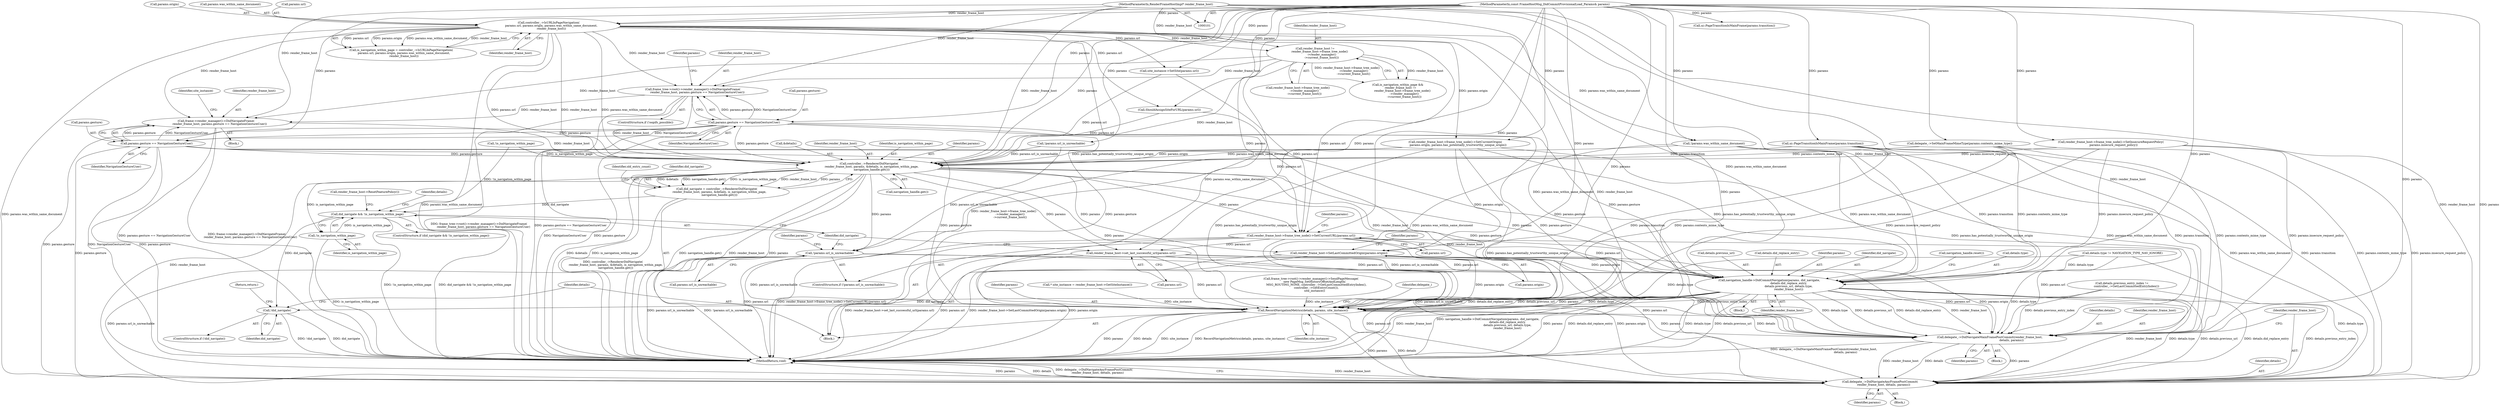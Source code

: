 digraph "1_Chrome_784f56a9c97a838448dd23f9bdc7c05fe8e639b3@pointer" {
"1000196" [label="(Call,frame->render_manager()->DidNavigateFrame(\n        render_frame_host, params.gesture == NavigationGestureUser))"];
"1000131" [label="(Call,render_frame_host !=\n          render_frame_host->frame_tree_node()\n              ->render_manager()\n              ->current_frame_host())"];
"1000117" [label="(Call,controller_->IsURLInPageNavigation(\n      params.url, params.origin, params.was_within_same_document,\n      render_frame_host))"];
"1000103" [label="(MethodParameterIn,const FrameHostMsg_DidCommitProvisionalLoad_Params& params)"];
"1000102" [label="(MethodParameterIn,RenderFrameHostImpl* render_frame_host)"];
"1000164" [label="(Call,frame_tree->root()->render_manager()->DidNavigateFrame(\n          render_frame_host, params.gesture == NavigationGestureUser))"];
"1000166" [label="(Call,params.gesture == NavigationGestureUser)"];
"1000198" [label="(Call,params.gesture == NavigationGestureUser)"];
"1000244" [label="(Call,controller_->RendererDidNavigate(\n      render_frame_host, params, &details, is_navigation_within_page,\n      navigation_handle.get()))"];
"1000242" [label="(Call,did_navigate = controller_->RendererDidNavigate(\n      render_frame_host, params, &details, is_navigation_within_page,\n      navigation_handle.get()))"];
"1000284" [label="(Call,did_navigate && !is_navigation_within_page)"];
"1000322" [label="(Call,!did_navigate)"];
"1000266" [label="(Call,render_frame_host->frame_tree_node()->SetCurrentURL(params.url))"];
"1000279" [label="(Call,render_frame_host->set_last_successful_url(params.url))"];
"1000307" [label="(Call,navigation_handle->DidCommitNavigation(params, did_navigate,\n                                           details.did_replace_entry,\n                                           details.previous_url, details.type,\n                                           render_frame_host))"];
"1000325" [label="(Call,RecordNavigationMetrics(details, params, site_instance))"];
"1000337" [label="(Call,delegate_->DidNavigateMainFramePostCommit(render_frame_host,\n                                                details, params))"];
"1000341" [label="(Call,delegate_->DidNavigateAnyFramePostCommit(\n        render_frame_host, details, params))"];
"1000270" [label="(Call,render_frame_host->SetLastCommittedOrigin(params.origin))"];
"1000275" [label="(Call,!params.url_is_unreachable)"];
"1000286" [label="(Call,!is_navigation_within_page)"];
"1000325" [label="(Call,RecordNavigationMetrics(details, params, site_instance))"];
"1000221" [label="(Call,site_instance->SetSite(params.url))"];
"1000227" [label="(Call,ui::PageTransitionIsMainFrame(params.transition))"];
"1000133" [label="(Call,render_frame_host->frame_tree_node()\n              ->render_manager()\n              ->current_frame_host())"];
"1000165" [label="(Identifier,render_frame_host)"];
"1000340" [label="(Identifier,params)"];
"1000309" [label="(Identifier,did_navigate)"];
"1000272" [label="(Identifier,params)"];
"1000322" [label="(Call,!did_navigate)"];
"1000275" [label="(Call,!params.url_is_unreachable)"];
"1000345" [label="(MethodReturn,void)"];
"1000124" [label="(Call,params.was_within_same_document)"];
"1000247" [label="(Call,&details)"];
"1000103" [label="(MethodParameterIn,const FrameHostMsg_DidCommitProvisionalLoad_Params& params)"];
"1000341" [label="(Call,delegate_->DidNavigateAnyFramePostCommit(\n        render_frame_host, details, params))"];
"1000320" [label="(Call,navigation_handle.reset())"];
"1000339" [label="(Identifier,details)"];
"1000343" [label="(Identifier,details)"];
"1000118" [label="(Call,params.url)"];
"1000173" [label="(Identifier,params)"];
"1000277" [label="(Identifier,params)"];
"1000129" [label="(Call,is_navigation_within_page &&\n      render_frame_host !=\n          render_frame_host->frame_tree_node()\n              ->render_manager()\n              ->current_frame_host())"];
"1000321" [label="(ControlStructure,if (!did_navigate))"];
"1000284" [label="(Call,did_navigate && !is_navigation_within_page)"];
"1000232" [label="(Call,delegate_->SetMainFrameMimeType(params.contents_mime_type))"];
"1000167" [label="(Call,params.gesture)"];
"1000338" [label="(Identifier,render_frame_host)"];
"1000285" [label="(Identifier,did_navigate)"];
"1000245" [label="(Identifier,render_frame_host)"];
"1000204" [label="(Call,* site_instance = render_frame_host->GetSiteInstance())"];
"1000262" [label="(Call,frame_tree->root()->render_manager()->SendPageMessage(\n        new PageMsg_SetHistoryOffsetAndLength(\n            MSG_ROUTING_NONE, controller_->GetLastCommittedEntryIndex(),\n            controller_->GetEntryCount()),\n        site_instance))"];
"1000161" [label="(ControlStructure,if (!oopifs_possible))"];
"1000127" [label="(Identifier,render_frame_host)"];
"1000196" [label="(Call,frame->render_manager()->DidNavigateFrame(\n        render_frame_host, params.gesture == NavigationGestureUser))"];
"1000212" [label="(Call,ShouldAssignSiteForURL(params.url))"];
"1000191" [label="(Block,)"];
"1000307" [label="(Call,navigation_handle->DidCommitNavigation(params, did_navigate,\n                                           details.did_replace_entry,\n                                           details.previous_url, details.type,\n                                           render_frame_host))"];
"1000281" [label="(Identifier,params)"];
"1000164" [label="(Call,frame_tree->root()->render_manager()->DidNavigateFrame(\n          render_frame_host, params.gesture == NavigationGestureUser))"];
"1000170" [label="(Identifier,NavigationGestureUser)"];
"1000205" [label="(Identifier,site_instance)"];
"1000256" [label="(Call,details.previous_entry_index !=\n          controller_->GetLastCommittedEntryIndex())"];
"1000242" [label="(Call,did_navigate = controller_->RendererDidNavigate(\n      render_frame_host, params, &details, is_navigation_within_page,\n      navigation_handle.get()))"];
"1000202" [label="(Identifier,NavigationGestureUser)"];
"1000171" [label="(Call,render_frame_host->frame_tree_node()->SetCurrentOrigin(\n      params.origin, params.has_potentially_trustworthy_unique_origin))"];
"1000249" [label="(Identifier,is_navigation_within_page)"];
"1000330" [label="(Identifier,delegate_)"];
"1000154" [label="(Call,!params.was_within_same_document)"];
"1000288" [label="(Call,render_frame_host->ResetFeaturePolicy())"];
"1000102" [label="(MethodParameterIn,RenderFrameHostImpl* render_frame_host)"];
"1000270" [label="(Call,render_frame_host->SetLastCommittedOrigin(params.origin))"];
"1000344" [label="(Identifier,params)"];
"1000117" [label="(Call,controller_->IsURLInPageNavigation(\n      params.url, params.origin, params.was_within_same_document,\n      render_frame_host))"];
"1000283" [label="(ControlStructure,if (did_navigate && !is_navigation_within_page))"];
"1000316" [label="(Call,details.type)"];
"1000246" [label="(Identifier,params)"];
"1000243" [label="(Identifier,did_navigate)"];
"1000326" [label="(Identifier,details)"];
"1000297" [label="(Block,)"];
"1000115" [label="(Call,is_navigation_within_page = controller_->IsURLInPageNavigation(\n      params.url, params.origin, params.was_within_same_document,\n      render_frame_host))"];
"1000142" [label="(Call,ui::PageTransitionIsMainFrame(params.transition))"];
"1000198" [label="(Call,params.gesture == NavigationGestureUser)"];
"1000327" [label="(Identifier,params)"];
"1000336" [label="(Block,)"];
"1000328" [label="(Identifier,site_instance)"];
"1000342" [label="(Identifier,render_frame_host)"];
"1000337" [label="(Call,delegate_->DidNavigateMainFramePostCommit(render_frame_host,\n                                                details, params))"];
"1000121" [label="(Call,params.origin)"];
"1000280" [label="(Call,params.url)"];
"1000183" [label="(Call,!is_navigation_within_page)"];
"1000267" [label="(Call,params.url)"];
"1000323" [label="(Identifier,did_navigate)"];
"1000271" [label="(Call,params.origin)"];
"1000266" [label="(Call,render_frame_host->frame_tree_node()->SetCurrentURL(params.url))"];
"1000166" [label="(Call,params.gesture == NavigationGestureUser)"];
"1000286" [label="(Call,!is_navigation_within_page)"];
"1000279" [label="(Call,render_frame_host->set_last_successful_url(params.url))"];
"1000274" [label="(ControlStructure,if (!params.url_is_unreachable))"];
"1000216" [label="(Call,!params.url_is_unreachable)"];
"1000178" [label="(Call,render_frame_host->frame_tree_node()->SetInsecureRequestPolicy(\n      params.insecure_request_policy))"];
"1000132" [label="(Identifier,render_frame_host)"];
"1000199" [label="(Call,params.gesture)"];
"1000131" [label="(Call,render_frame_host !=\n          render_frame_host->frame_tree_node()\n              ->render_manager()\n              ->current_frame_host())"];
"1000276" [label="(Call,params.url_is_unreachable)"];
"1000313" [label="(Call,details.previous_url)"];
"1000287" [label="(Identifier,is_navigation_within_page)"];
"1000310" [label="(Call,details.did_replace_entry)"];
"1000293" [label="(Identifier,details)"];
"1000291" [label="(Call,details.type != NAVIGATION_TYPE_NAV_IGNORE)"];
"1000331" [label="(Block,)"];
"1000244" [label="(Call,controller_->RendererDidNavigate(\n      render_frame_host, params, &details, is_navigation_within_page,\n      navigation_handle.get()))"];
"1000197" [label="(Identifier,render_frame_host)"];
"1000250" [label="(Call,navigation_handle.get())"];
"1000319" [label="(Identifier,render_frame_host)"];
"1000105" [label="(Block,)"];
"1000254" [label="(Identifier,old_entry_count)"];
"1000324" [label="(Return,return;)"];
"1000308" [label="(Identifier,params)"];
"1000196" -> "1000191"  [label="AST: "];
"1000196" -> "1000198"  [label="CFG: "];
"1000197" -> "1000196"  [label="AST: "];
"1000198" -> "1000196"  [label="AST: "];
"1000205" -> "1000196"  [label="CFG: "];
"1000196" -> "1000345"  [label="DDG: frame->render_manager()->DidNavigateFrame(\n        render_frame_host, params.gesture == NavigationGestureUser)"];
"1000196" -> "1000345"  [label="DDG: params.gesture == NavigationGestureUser"];
"1000131" -> "1000196"  [label="DDG: render_frame_host"];
"1000117" -> "1000196"  [label="DDG: render_frame_host"];
"1000164" -> "1000196"  [label="DDG: render_frame_host"];
"1000102" -> "1000196"  [label="DDG: render_frame_host"];
"1000198" -> "1000196"  [label="DDG: params.gesture"];
"1000198" -> "1000196"  [label="DDG: NavigationGestureUser"];
"1000196" -> "1000244"  [label="DDG: render_frame_host"];
"1000131" -> "1000129"  [label="AST: "];
"1000131" -> "1000133"  [label="CFG: "];
"1000132" -> "1000131"  [label="AST: "];
"1000133" -> "1000131"  [label="AST: "];
"1000129" -> "1000131"  [label="CFG: "];
"1000131" -> "1000345"  [label="DDG: render_frame_host->frame_tree_node()\n              ->render_manager()\n              ->current_frame_host()"];
"1000131" -> "1000129"  [label="DDG: render_frame_host"];
"1000131" -> "1000129"  [label="DDG: render_frame_host->frame_tree_node()\n              ->render_manager()\n              ->current_frame_host()"];
"1000117" -> "1000131"  [label="DDG: render_frame_host"];
"1000102" -> "1000131"  [label="DDG: render_frame_host"];
"1000131" -> "1000164"  [label="DDG: render_frame_host"];
"1000131" -> "1000244"  [label="DDG: render_frame_host"];
"1000117" -> "1000115"  [label="AST: "];
"1000117" -> "1000127"  [label="CFG: "];
"1000118" -> "1000117"  [label="AST: "];
"1000121" -> "1000117"  [label="AST: "];
"1000124" -> "1000117"  [label="AST: "];
"1000127" -> "1000117"  [label="AST: "];
"1000115" -> "1000117"  [label="CFG: "];
"1000117" -> "1000345"  [label="DDG: params.was_within_same_document"];
"1000117" -> "1000115"  [label="DDG: params.url"];
"1000117" -> "1000115"  [label="DDG: params.origin"];
"1000117" -> "1000115"  [label="DDG: params.was_within_same_document"];
"1000117" -> "1000115"  [label="DDG: render_frame_host"];
"1000103" -> "1000117"  [label="DDG: params"];
"1000102" -> "1000117"  [label="DDG: render_frame_host"];
"1000117" -> "1000154"  [label="DDG: params.was_within_same_document"];
"1000117" -> "1000164"  [label="DDG: render_frame_host"];
"1000117" -> "1000171"  [label="DDG: params.origin"];
"1000117" -> "1000212"  [label="DDG: params.url"];
"1000117" -> "1000221"  [label="DDG: params.url"];
"1000117" -> "1000244"  [label="DDG: render_frame_host"];
"1000117" -> "1000244"  [label="DDG: params.url"];
"1000117" -> "1000244"  [label="DDG: params.was_within_same_document"];
"1000117" -> "1000266"  [label="DDG: params.url"];
"1000117" -> "1000307"  [label="DDG: params.was_within_same_document"];
"1000117" -> "1000325"  [label="DDG: params.was_within_same_document"];
"1000117" -> "1000337"  [label="DDG: params.was_within_same_document"];
"1000117" -> "1000341"  [label="DDG: params.was_within_same_document"];
"1000103" -> "1000101"  [label="AST: "];
"1000103" -> "1000345"  [label="DDG: params"];
"1000103" -> "1000142"  [label="DDG: params"];
"1000103" -> "1000154"  [label="DDG: params"];
"1000103" -> "1000166"  [label="DDG: params"];
"1000103" -> "1000171"  [label="DDG: params"];
"1000103" -> "1000178"  [label="DDG: params"];
"1000103" -> "1000198"  [label="DDG: params"];
"1000103" -> "1000212"  [label="DDG: params"];
"1000103" -> "1000216"  [label="DDG: params"];
"1000103" -> "1000221"  [label="DDG: params"];
"1000103" -> "1000227"  [label="DDG: params"];
"1000103" -> "1000232"  [label="DDG: params"];
"1000103" -> "1000244"  [label="DDG: params"];
"1000103" -> "1000266"  [label="DDG: params"];
"1000103" -> "1000270"  [label="DDG: params"];
"1000103" -> "1000275"  [label="DDG: params"];
"1000103" -> "1000279"  [label="DDG: params"];
"1000103" -> "1000307"  [label="DDG: params"];
"1000103" -> "1000325"  [label="DDG: params"];
"1000103" -> "1000337"  [label="DDG: params"];
"1000103" -> "1000341"  [label="DDG: params"];
"1000102" -> "1000101"  [label="AST: "];
"1000102" -> "1000345"  [label="DDG: render_frame_host"];
"1000102" -> "1000164"  [label="DDG: render_frame_host"];
"1000102" -> "1000244"  [label="DDG: render_frame_host"];
"1000102" -> "1000307"  [label="DDG: render_frame_host"];
"1000102" -> "1000337"  [label="DDG: render_frame_host"];
"1000102" -> "1000341"  [label="DDG: render_frame_host"];
"1000164" -> "1000161"  [label="AST: "];
"1000164" -> "1000166"  [label="CFG: "];
"1000165" -> "1000164"  [label="AST: "];
"1000166" -> "1000164"  [label="AST: "];
"1000173" -> "1000164"  [label="CFG: "];
"1000164" -> "1000345"  [label="DDG: frame_tree->root()->render_manager()->DidNavigateFrame(\n          render_frame_host, params.gesture == NavigationGestureUser)"];
"1000164" -> "1000345"  [label="DDG: params.gesture == NavigationGestureUser"];
"1000166" -> "1000164"  [label="DDG: params.gesture"];
"1000166" -> "1000164"  [label="DDG: NavigationGestureUser"];
"1000164" -> "1000244"  [label="DDG: render_frame_host"];
"1000166" -> "1000170"  [label="CFG: "];
"1000167" -> "1000166"  [label="AST: "];
"1000170" -> "1000166"  [label="AST: "];
"1000166" -> "1000345"  [label="DDG: params.gesture"];
"1000166" -> "1000345"  [label="DDG: NavigationGestureUser"];
"1000166" -> "1000198"  [label="DDG: params.gesture"];
"1000166" -> "1000198"  [label="DDG: NavigationGestureUser"];
"1000166" -> "1000244"  [label="DDG: params.gesture"];
"1000166" -> "1000307"  [label="DDG: params.gesture"];
"1000166" -> "1000325"  [label="DDG: params.gesture"];
"1000166" -> "1000337"  [label="DDG: params.gesture"];
"1000166" -> "1000341"  [label="DDG: params.gesture"];
"1000198" -> "1000202"  [label="CFG: "];
"1000199" -> "1000198"  [label="AST: "];
"1000202" -> "1000198"  [label="AST: "];
"1000198" -> "1000345"  [label="DDG: params.gesture"];
"1000198" -> "1000345"  [label="DDG: NavigationGestureUser"];
"1000198" -> "1000244"  [label="DDG: params.gesture"];
"1000198" -> "1000307"  [label="DDG: params.gesture"];
"1000198" -> "1000325"  [label="DDG: params.gesture"];
"1000198" -> "1000337"  [label="DDG: params.gesture"];
"1000198" -> "1000341"  [label="DDG: params.gesture"];
"1000244" -> "1000242"  [label="AST: "];
"1000244" -> "1000250"  [label="CFG: "];
"1000245" -> "1000244"  [label="AST: "];
"1000246" -> "1000244"  [label="AST: "];
"1000247" -> "1000244"  [label="AST: "];
"1000249" -> "1000244"  [label="AST: "];
"1000250" -> "1000244"  [label="AST: "];
"1000242" -> "1000244"  [label="CFG: "];
"1000244" -> "1000345"  [label="DDG: navigation_handle.get()"];
"1000244" -> "1000345"  [label="DDG: render_frame_host"];
"1000244" -> "1000345"  [label="DDG: params"];
"1000244" -> "1000345"  [label="DDG: &details"];
"1000244" -> "1000345"  [label="DDG: is_navigation_within_page"];
"1000244" -> "1000242"  [label="DDG: &details"];
"1000244" -> "1000242"  [label="DDG: navigation_handle.get()"];
"1000244" -> "1000242"  [label="DDG: is_navigation_within_page"];
"1000244" -> "1000242"  [label="DDG: render_frame_host"];
"1000244" -> "1000242"  [label="DDG: params"];
"1000171" -> "1000244"  [label="DDG: params.origin"];
"1000171" -> "1000244"  [label="DDG: params.has_potentially_trustworthy_unique_origin"];
"1000232" -> "1000244"  [label="DDG: params.contents_mime_type"];
"1000178" -> "1000244"  [label="DDG: params.insecure_request_policy"];
"1000221" -> "1000244"  [label="DDG: params.url"];
"1000212" -> "1000244"  [label="DDG: params.url"];
"1000216" -> "1000244"  [label="DDG: params.url_is_unreachable"];
"1000227" -> "1000244"  [label="DDG: params.transition"];
"1000154" -> "1000244"  [label="DDG: params.was_within_same_document"];
"1000183" -> "1000244"  [label="DDG: is_navigation_within_page"];
"1000244" -> "1000266"  [label="DDG: params"];
"1000244" -> "1000270"  [label="DDG: params"];
"1000244" -> "1000275"  [label="DDG: params"];
"1000244" -> "1000279"  [label="DDG: params"];
"1000244" -> "1000286"  [label="DDG: is_navigation_within_page"];
"1000244" -> "1000307"  [label="DDG: params"];
"1000244" -> "1000307"  [label="DDG: render_frame_host"];
"1000244" -> "1000325"  [label="DDG: params"];
"1000244" -> "1000337"  [label="DDG: render_frame_host"];
"1000244" -> "1000341"  [label="DDG: render_frame_host"];
"1000242" -> "1000105"  [label="AST: "];
"1000243" -> "1000242"  [label="AST: "];
"1000254" -> "1000242"  [label="CFG: "];
"1000242" -> "1000345"  [label="DDG: controller_->RendererDidNavigate(\n      render_frame_host, params, &details, is_navigation_within_page,\n      navigation_handle.get())"];
"1000242" -> "1000284"  [label="DDG: did_navigate"];
"1000284" -> "1000283"  [label="AST: "];
"1000284" -> "1000285"  [label="CFG: "];
"1000284" -> "1000286"  [label="CFG: "];
"1000285" -> "1000284"  [label="AST: "];
"1000286" -> "1000284"  [label="AST: "];
"1000288" -> "1000284"  [label="CFG: "];
"1000293" -> "1000284"  [label="CFG: "];
"1000284" -> "1000345"  [label="DDG: !is_navigation_within_page"];
"1000284" -> "1000345"  [label="DDG: did_navigate && !is_navigation_within_page"];
"1000286" -> "1000284"  [label="DDG: is_navigation_within_page"];
"1000183" -> "1000284"  [label="DDG: !is_navigation_within_page"];
"1000284" -> "1000322"  [label="DDG: did_navigate"];
"1000322" -> "1000321"  [label="AST: "];
"1000322" -> "1000323"  [label="CFG: "];
"1000323" -> "1000322"  [label="AST: "];
"1000324" -> "1000322"  [label="CFG: "];
"1000326" -> "1000322"  [label="CFG: "];
"1000322" -> "1000345"  [label="DDG: !did_navigate"];
"1000322" -> "1000345"  [label="DDG: did_navigate"];
"1000307" -> "1000322"  [label="DDG: did_navigate"];
"1000266" -> "1000105"  [label="AST: "];
"1000266" -> "1000267"  [label="CFG: "];
"1000267" -> "1000266"  [label="AST: "];
"1000272" -> "1000266"  [label="CFG: "];
"1000266" -> "1000345"  [label="DDG: render_frame_host->frame_tree_node()->SetCurrentURL(params.url)"];
"1000266" -> "1000345"  [label="DDG: params.url"];
"1000221" -> "1000266"  [label="DDG: params.url"];
"1000212" -> "1000266"  [label="DDG: params.url"];
"1000266" -> "1000279"  [label="DDG: params.url"];
"1000266" -> "1000307"  [label="DDG: params.url"];
"1000266" -> "1000325"  [label="DDG: params.url"];
"1000266" -> "1000337"  [label="DDG: params.url"];
"1000266" -> "1000341"  [label="DDG: params.url"];
"1000279" -> "1000274"  [label="AST: "];
"1000279" -> "1000280"  [label="CFG: "];
"1000280" -> "1000279"  [label="AST: "];
"1000285" -> "1000279"  [label="CFG: "];
"1000279" -> "1000345"  [label="DDG: params.url"];
"1000279" -> "1000345"  [label="DDG: render_frame_host->set_last_successful_url(params.url)"];
"1000279" -> "1000307"  [label="DDG: params.url"];
"1000279" -> "1000325"  [label="DDG: params.url"];
"1000279" -> "1000337"  [label="DDG: params.url"];
"1000279" -> "1000341"  [label="DDG: params.url"];
"1000307" -> "1000297"  [label="AST: "];
"1000307" -> "1000319"  [label="CFG: "];
"1000308" -> "1000307"  [label="AST: "];
"1000309" -> "1000307"  [label="AST: "];
"1000310" -> "1000307"  [label="AST: "];
"1000313" -> "1000307"  [label="AST: "];
"1000316" -> "1000307"  [label="AST: "];
"1000319" -> "1000307"  [label="AST: "];
"1000320" -> "1000307"  [label="CFG: "];
"1000307" -> "1000345"  [label="DDG: details.did_replace_entry"];
"1000307" -> "1000345"  [label="DDG: details.type"];
"1000307" -> "1000345"  [label="DDG: details.previous_url"];
"1000307" -> "1000345"  [label="DDG: render_frame_host"];
"1000307" -> "1000345"  [label="DDG: navigation_handle->DidCommitNavigation(params, did_navigate,\n                                           details.did_replace_entry,\n                                           details.previous_url, details.type,\n                                           render_frame_host)"];
"1000307" -> "1000345"  [label="DDG: params"];
"1000232" -> "1000307"  [label="DDG: params.contents_mime_type"];
"1000178" -> "1000307"  [label="DDG: params.insecure_request_policy"];
"1000227" -> "1000307"  [label="DDG: params.transition"];
"1000275" -> "1000307"  [label="DDG: params.url_is_unreachable"];
"1000270" -> "1000307"  [label="DDG: params.origin"];
"1000171" -> "1000307"  [label="DDG: params.has_potentially_trustworthy_unique_origin"];
"1000154" -> "1000307"  [label="DDG: params.was_within_same_document"];
"1000291" -> "1000307"  [label="DDG: details.type"];
"1000307" -> "1000325"  [label="DDG: details.did_replace_entry"];
"1000307" -> "1000325"  [label="DDG: details.type"];
"1000307" -> "1000325"  [label="DDG: details.previous_url"];
"1000307" -> "1000325"  [label="DDG: params"];
"1000307" -> "1000337"  [label="DDG: render_frame_host"];
"1000307" -> "1000337"  [label="DDG: details.type"];
"1000307" -> "1000337"  [label="DDG: details.previous_url"];
"1000307" -> "1000337"  [label="DDG: details.did_replace_entry"];
"1000307" -> "1000341"  [label="DDG: render_frame_host"];
"1000307" -> "1000341"  [label="DDG: details.type"];
"1000307" -> "1000341"  [label="DDG: details.previous_url"];
"1000307" -> "1000341"  [label="DDG: details.did_replace_entry"];
"1000325" -> "1000105"  [label="AST: "];
"1000325" -> "1000328"  [label="CFG: "];
"1000326" -> "1000325"  [label="AST: "];
"1000327" -> "1000325"  [label="AST: "];
"1000328" -> "1000325"  [label="AST: "];
"1000330" -> "1000325"  [label="CFG: "];
"1000325" -> "1000345"  [label="DDG: details"];
"1000325" -> "1000345"  [label="DDG: site_instance"];
"1000325" -> "1000345"  [label="DDG: RecordNavigationMetrics(details, params, site_instance)"];
"1000325" -> "1000345"  [label="DDG: params"];
"1000291" -> "1000325"  [label="DDG: details.type"];
"1000256" -> "1000325"  [label="DDG: details.previous_entry_index"];
"1000232" -> "1000325"  [label="DDG: params.contents_mime_type"];
"1000178" -> "1000325"  [label="DDG: params.insecure_request_policy"];
"1000227" -> "1000325"  [label="DDG: params.transition"];
"1000275" -> "1000325"  [label="DDG: params.url_is_unreachable"];
"1000270" -> "1000325"  [label="DDG: params.origin"];
"1000171" -> "1000325"  [label="DDG: params.has_potentially_trustworthy_unique_origin"];
"1000154" -> "1000325"  [label="DDG: params.was_within_same_document"];
"1000262" -> "1000325"  [label="DDG: site_instance"];
"1000204" -> "1000325"  [label="DDG: site_instance"];
"1000325" -> "1000337"  [label="DDG: details"];
"1000325" -> "1000337"  [label="DDG: params"];
"1000325" -> "1000341"  [label="DDG: details"];
"1000325" -> "1000341"  [label="DDG: params"];
"1000337" -> "1000336"  [label="AST: "];
"1000337" -> "1000340"  [label="CFG: "];
"1000338" -> "1000337"  [label="AST: "];
"1000339" -> "1000337"  [label="AST: "];
"1000340" -> "1000337"  [label="AST: "];
"1000342" -> "1000337"  [label="CFG: "];
"1000337" -> "1000345"  [label="DDG: delegate_->DidNavigateMainFramePostCommit(render_frame_host,\n                                                details, params)"];
"1000291" -> "1000337"  [label="DDG: details.type"];
"1000256" -> "1000337"  [label="DDG: details.previous_entry_index"];
"1000232" -> "1000337"  [label="DDG: params.contents_mime_type"];
"1000178" -> "1000337"  [label="DDG: params.insecure_request_policy"];
"1000227" -> "1000337"  [label="DDG: params.transition"];
"1000275" -> "1000337"  [label="DDG: params.url_is_unreachable"];
"1000270" -> "1000337"  [label="DDG: params.origin"];
"1000171" -> "1000337"  [label="DDG: params.has_potentially_trustworthy_unique_origin"];
"1000154" -> "1000337"  [label="DDG: params.was_within_same_document"];
"1000337" -> "1000341"  [label="DDG: render_frame_host"];
"1000337" -> "1000341"  [label="DDG: details"];
"1000337" -> "1000341"  [label="DDG: params"];
"1000341" -> "1000331"  [label="AST: "];
"1000341" -> "1000344"  [label="CFG: "];
"1000342" -> "1000341"  [label="AST: "];
"1000343" -> "1000341"  [label="AST: "];
"1000344" -> "1000341"  [label="AST: "];
"1000345" -> "1000341"  [label="CFG: "];
"1000341" -> "1000345"  [label="DDG: render_frame_host"];
"1000341" -> "1000345"  [label="DDG: params"];
"1000341" -> "1000345"  [label="DDG: details"];
"1000341" -> "1000345"  [label="DDG: delegate_->DidNavigateAnyFramePostCommit(\n        render_frame_host, details, params)"];
"1000291" -> "1000341"  [label="DDG: details.type"];
"1000256" -> "1000341"  [label="DDG: details.previous_entry_index"];
"1000232" -> "1000341"  [label="DDG: params.contents_mime_type"];
"1000178" -> "1000341"  [label="DDG: params.insecure_request_policy"];
"1000227" -> "1000341"  [label="DDG: params.transition"];
"1000275" -> "1000341"  [label="DDG: params.url_is_unreachable"];
"1000270" -> "1000341"  [label="DDG: params.origin"];
"1000171" -> "1000341"  [label="DDG: params.has_potentially_trustworthy_unique_origin"];
"1000154" -> "1000341"  [label="DDG: params.was_within_same_document"];
"1000270" -> "1000105"  [label="AST: "];
"1000270" -> "1000271"  [label="CFG: "];
"1000271" -> "1000270"  [label="AST: "];
"1000277" -> "1000270"  [label="CFG: "];
"1000270" -> "1000345"  [label="DDG: render_frame_host->SetLastCommittedOrigin(params.origin)"];
"1000270" -> "1000345"  [label="DDG: params.origin"];
"1000171" -> "1000270"  [label="DDG: params.origin"];
"1000275" -> "1000274"  [label="AST: "];
"1000275" -> "1000276"  [label="CFG: "];
"1000276" -> "1000275"  [label="AST: "];
"1000281" -> "1000275"  [label="CFG: "];
"1000285" -> "1000275"  [label="CFG: "];
"1000275" -> "1000345"  [label="DDG: !params.url_is_unreachable"];
"1000275" -> "1000345"  [label="DDG: params.url_is_unreachable"];
"1000216" -> "1000275"  [label="DDG: params.url_is_unreachable"];
"1000286" -> "1000287"  [label="CFG: "];
"1000287" -> "1000286"  [label="AST: "];
"1000286" -> "1000345"  [label="DDG: is_navigation_within_page"];
}
